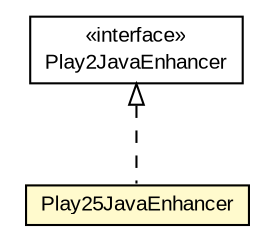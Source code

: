 #!/usr/local/bin/dot
#
# Class diagram 
# Generated by UMLGraph version R5_6-24-gf6e263 (http://www.umlgraph.org/)
#

digraph G {
	edge [fontname="arial",fontsize=10,labelfontname="arial",labelfontsize=10];
	node [fontname="arial",fontsize=10,shape=plaintext];
	nodesep=0.25;
	ranksep=0.5;
	// com.google.code.play2.provider.play25.Play25JavaEnhancer
	c248 [label=<<table title="com.google.code.play2.provider.play25.Play25JavaEnhancer" border="0" cellborder="1" cellspacing="0" cellpadding="2" port="p" bgcolor="lemonChiffon" href="./Play25JavaEnhancer.html">
		<tr><td><table border="0" cellspacing="0" cellpadding="1">
<tr><td align="center" balign="center"> Play25JavaEnhancer </td></tr>
		</table></td></tr>
		</table>>, URL="./Play25JavaEnhancer.html", fontname="arial", fontcolor="black", fontsize=10.0];
	//com.google.code.play2.provider.play25.Play25JavaEnhancer implements com.google.code.play2.provider.api.Play2JavaEnhancer
	c261:p -> c248:p [dir=back,arrowtail=empty,style=dashed];
	// com.google.code.play2.provider.api.Play2JavaEnhancer
	c261 [label=<<table title="com.google.code.play2.provider.api.Play2JavaEnhancer" border="0" cellborder="1" cellspacing="0" cellpadding="2" port="p" href="http://java.sun.com/j2se/1.4.2/docs/api/com/google/code/play2/provider/api/Play2JavaEnhancer.html">
		<tr><td><table border="0" cellspacing="0" cellpadding="1">
<tr><td align="center" balign="center"> &#171;interface&#187; </td></tr>
<tr><td align="center" balign="center"> Play2JavaEnhancer </td></tr>
		</table></td></tr>
		</table>>, URL="http://java.sun.com/j2se/1.4.2/docs/api/com/google/code/play2/provider/api/Play2JavaEnhancer.html", fontname="arial", fontcolor="black", fontsize=10.0];
}

